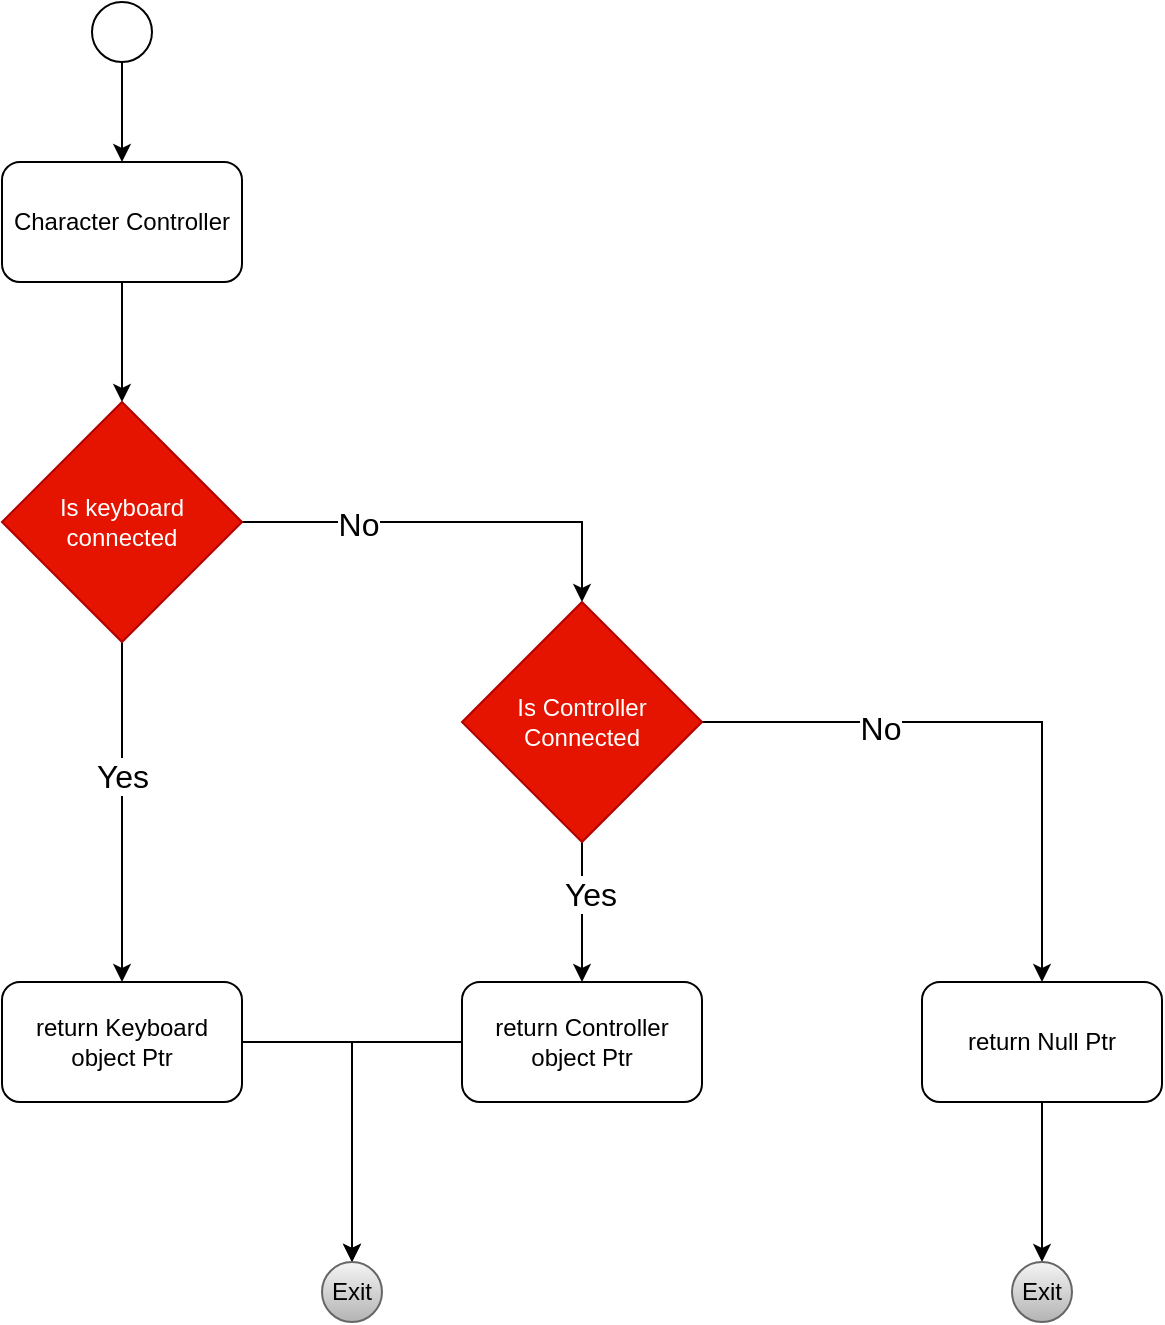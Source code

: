 <mxfile version="21.6.8" type="device">
  <diagram id="zrYroSxy4IwkqOdJvDGL" name="Page-1">
    <mxGraphModel dx="794" dy="559" grid="1" gridSize="10" guides="1" tooltips="1" connect="1" arrows="1" fold="1" page="1" pageScale="1" pageWidth="850" pageHeight="1100" math="0" shadow="0">
      <root>
        <mxCell id="0" />
        <mxCell id="1" parent="0" />
        <mxCell id="_oqPOE3NUgd4fe6lKPdp-6" style="edgeStyle=orthogonalEdgeStyle;rounded=0;orthogonalLoop=1;jettySize=auto;html=1;entryX=0.5;entryY=0;entryDx=0;entryDy=0;" edge="1" parent="1" source="_oqPOE3NUgd4fe6lKPdp-1" target="_oqPOE3NUgd4fe6lKPdp-5">
          <mxGeometry relative="1" as="geometry" />
        </mxCell>
        <mxCell id="_oqPOE3NUgd4fe6lKPdp-1" value="Character Controller" style="rounded=1;whiteSpace=wrap;html=1;" vertex="1" parent="1">
          <mxGeometry x="210" y="190" width="120" height="60" as="geometry" />
        </mxCell>
        <mxCell id="_oqPOE3NUgd4fe6lKPdp-3" style="edgeStyle=orthogonalEdgeStyle;rounded=0;orthogonalLoop=1;jettySize=auto;html=1;" edge="1" parent="1" source="_oqPOE3NUgd4fe6lKPdp-2" target="_oqPOE3NUgd4fe6lKPdp-1">
          <mxGeometry relative="1" as="geometry" />
        </mxCell>
        <mxCell id="_oqPOE3NUgd4fe6lKPdp-2" value="" style="ellipse;whiteSpace=wrap;html=1;aspect=fixed;" vertex="1" parent="1">
          <mxGeometry x="255" y="110" width="30" height="30" as="geometry" />
        </mxCell>
        <mxCell id="_oqPOE3NUgd4fe6lKPdp-28" style="edgeStyle=orthogonalEdgeStyle;rounded=0;orthogonalLoop=1;jettySize=auto;html=1;entryX=0.5;entryY=0;entryDx=0;entryDy=0;" edge="1" parent="1" source="_oqPOE3NUgd4fe6lKPdp-4" target="_oqPOE3NUgd4fe6lKPdp-30">
          <mxGeometry relative="1" as="geometry">
            <mxPoint x="380" y="750" as="targetPoint" />
          </mxGeometry>
        </mxCell>
        <mxCell id="_oqPOE3NUgd4fe6lKPdp-4" value="return Keyboard object Ptr" style="rounded=1;whiteSpace=wrap;html=1;" vertex="1" parent="1">
          <mxGeometry x="210" y="600" width="120" height="60" as="geometry" />
        </mxCell>
        <mxCell id="_oqPOE3NUgd4fe6lKPdp-8" style="edgeStyle=orthogonalEdgeStyle;rounded=0;orthogonalLoop=1;jettySize=auto;html=1;entryX=0.5;entryY=0;entryDx=0;entryDy=0;" edge="1" parent="1" source="_oqPOE3NUgd4fe6lKPdp-5" target="_oqPOE3NUgd4fe6lKPdp-7">
          <mxGeometry relative="1" as="geometry" />
        </mxCell>
        <mxCell id="_oqPOE3NUgd4fe6lKPdp-10" value="&lt;font style=&quot;font-size: 16px;&quot;&gt;No&lt;/font&gt;" style="edgeLabel;html=1;align=center;verticalAlign=middle;resizable=0;points=[];" vertex="1" connectable="0" parent="_oqPOE3NUgd4fe6lKPdp-8">
          <mxGeometry x="-0.446" y="-1" relative="1" as="geometry">
            <mxPoint as="offset" />
          </mxGeometry>
        </mxCell>
        <mxCell id="_oqPOE3NUgd4fe6lKPdp-9" style="edgeStyle=orthogonalEdgeStyle;rounded=0;orthogonalLoop=1;jettySize=auto;html=1;entryX=0.5;entryY=0;entryDx=0;entryDy=0;" edge="1" parent="1" source="_oqPOE3NUgd4fe6lKPdp-5" target="_oqPOE3NUgd4fe6lKPdp-4">
          <mxGeometry relative="1" as="geometry" />
        </mxCell>
        <mxCell id="_oqPOE3NUgd4fe6lKPdp-11" value="&lt;font style=&quot;font-size: 16px;&quot;&gt;Yes&lt;/font&gt;" style="edgeLabel;html=1;align=center;verticalAlign=middle;resizable=0;points=[];" vertex="1" connectable="0" parent="_oqPOE3NUgd4fe6lKPdp-9">
          <mxGeometry x="-0.4" relative="1" as="geometry">
            <mxPoint y="16" as="offset" />
          </mxGeometry>
        </mxCell>
        <mxCell id="_oqPOE3NUgd4fe6lKPdp-5" value="Is keyboard connected" style="rhombus;whiteSpace=wrap;html=1;fillColor=#e51400;fontColor=#ffffff;strokeColor=#B20000;" vertex="1" parent="1">
          <mxGeometry x="210" y="310" width="120" height="120" as="geometry" />
        </mxCell>
        <mxCell id="_oqPOE3NUgd4fe6lKPdp-13" style="edgeStyle=orthogonalEdgeStyle;rounded=0;orthogonalLoop=1;jettySize=auto;html=1;" edge="1" parent="1" source="_oqPOE3NUgd4fe6lKPdp-7" target="_oqPOE3NUgd4fe6lKPdp-12">
          <mxGeometry relative="1" as="geometry" />
        </mxCell>
        <mxCell id="_oqPOE3NUgd4fe6lKPdp-17" value="&lt;font style=&quot;font-size: 16px;&quot;&gt;Yes&lt;/font&gt;" style="edgeLabel;html=1;align=center;verticalAlign=middle;resizable=0;points=[];" vertex="1" connectable="0" parent="_oqPOE3NUgd4fe6lKPdp-13">
          <mxGeometry x="-0.275" y="4" relative="1" as="geometry">
            <mxPoint as="offset" />
          </mxGeometry>
        </mxCell>
        <mxCell id="_oqPOE3NUgd4fe6lKPdp-15" style="edgeStyle=orthogonalEdgeStyle;rounded=0;orthogonalLoop=1;jettySize=auto;html=1;entryX=0.5;entryY=0;entryDx=0;entryDy=0;" edge="1" parent="1" source="_oqPOE3NUgd4fe6lKPdp-7" target="_oqPOE3NUgd4fe6lKPdp-19">
          <mxGeometry relative="1" as="geometry" />
        </mxCell>
        <mxCell id="_oqPOE3NUgd4fe6lKPdp-22" value="&lt;font style=&quot;font-size: 16px;&quot;&gt;No&lt;/font&gt;" style="edgeLabel;html=1;align=center;verticalAlign=middle;resizable=0;points=[];" vertex="1" connectable="0" parent="_oqPOE3NUgd4fe6lKPdp-15">
          <mxGeometry x="-0.406" y="-3" relative="1" as="geometry">
            <mxPoint as="offset" />
          </mxGeometry>
        </mxCell>
        <mxCell id="_oqPOE3NUgd4fe6lKPdp-7" value="Is Controller Connected" style="rhombus;whiteSpace=wrap;html=1;fillColor=#e51400;fontColor=#ffffff;strokeColor=#B20000;" vertex="1" parent="1">
          <mxGeometry x="440" y="410" width="120" height="120" as="geometry" />
        </mxCell>
        <mxCell id="_oqPOE3NUgd4fe6lKPdp-29" style="edgeStyle=orthogonalEdgeStyle;rounded=0;orthogonalLoop=1;jettySize=auto;html=1;entryX=0.5;entryY=0;entryDx=0;entryDy=0;" edge="1" parent="1" source="_oqPOE3NUgd4fe6lKPdp-12" target="_oqPOE3NUgd4fe6lKPdp-30">
          <mxGeometry relative="1" as="geometry">
            <mxPoint x="380" y="750" as="targetPoint" />
          </mxGeometry>
        </mxCell>
        <mxCell id="_oqPOE3NUgd4fe6lKPdp-12" value="return Controller object Ptr" style="rounded=1;whiteSpace=wrap;html=1;" vertex="1" parent="1">
          <mxGeometry x="440" y="600" width="120" height="60" as="geometry" />
        </mxCell>
        <mxCell id="_oqPOE3NUgd4fe6lKPdp-26" style="edgeStyle=orthogonalEdgeStyle;rounded=0;orthogonalLoop=1;jettySize=auto;html=1;entryX=0.5;entryY=0;entryDx=0;entryDy=0;" edge="1" parent="1" source="_oqPOE3NUgd4fe6lKPdp-19" target="_oqPOE3NUgd4fe6lKPdp-25">
          <mxGeometry relative="1" as="geometry" />
        </mxCell>
        <mxCell id="_oqPOE3NUgd4fe6lKPdp-19" value="return Null Ptr" style="rounded=1;whiteSpace=wrap;html=1;" vertex="1" parent="1">
          <mxGeometry x="670" y="600" width="120" height="60" as="geometry" />
        </mxCell>
        <mxCell id="_oqPOE3NUgd4fe6lKPdp-25" value="&lt;font color=&quot;#000000&quot;&gt;Exit&lt;/font&gt;" style="ellipse;whiteSpace=wrap;html=1;aspect=fixed;fillColor=#f5f5f5;gradientColor=#b3b3b3;strokeColor=#666666;" vertex="1" parent="1">
          <mxGeometry x="715" y="740" width="30" height="30" as="geometry" />
        </mxCell>
        <mxCell id="_oqPOE3NUgd4fe6lKPdp-30" value="&lt;font color=&quot;#000000&quot;&gt;Exit&lt;/font&gt;" style="ellipse;whiteSpace=wrap;html=1;aspect=fixed;fillColor=#f5f5f5;gradientColor=#b3b3b3;strokeColor=#666666;" vertex="1" parent="1">
          <mxGeometry x="370" y="740" width="30" height="30" as="geometry" />
        </mxCell>
      </root>
    </mxGraphModel>
  </diagram>
</mxfile>
